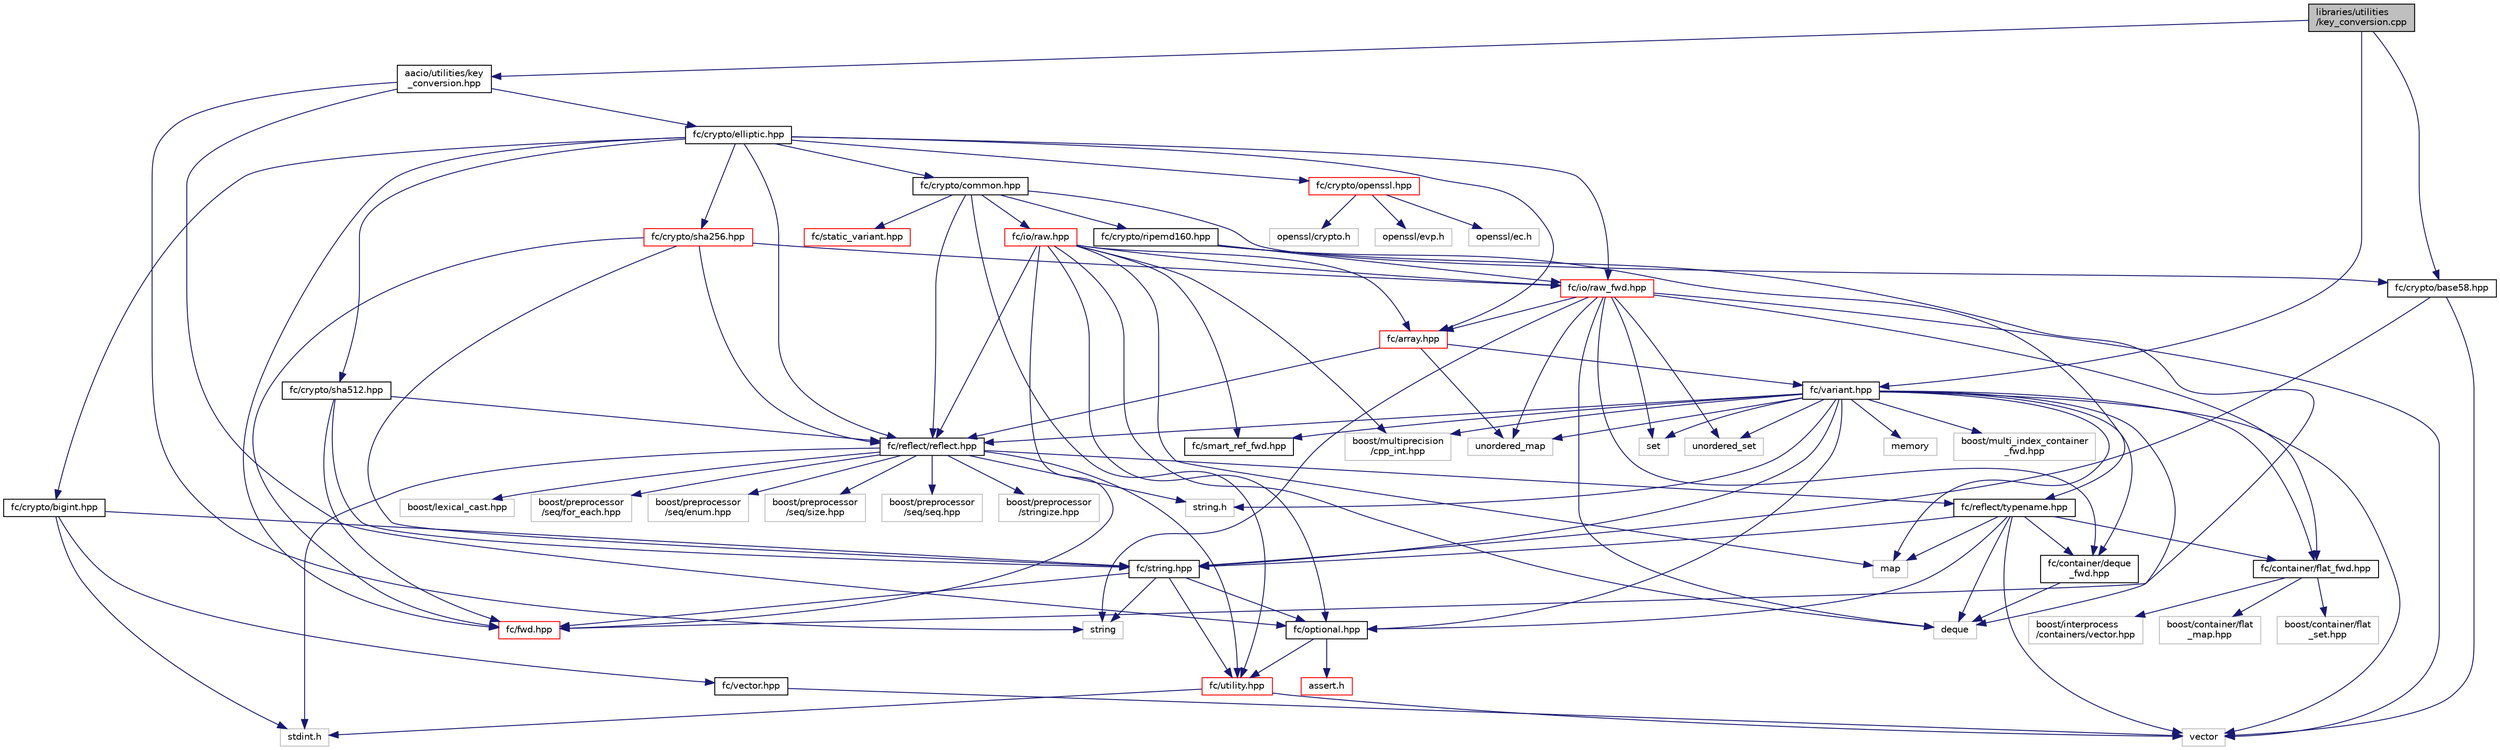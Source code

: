 digraph "libraries/utilities/key_conversion.cpp"
{
  edge [fontname="Helvetica",fontsize="10",labelfontname="Helvetica",labelfontsize="10"];
  node [fontname="Helvetica",fontsize="10",shape=record];
  Node0 [label="libraries/utilities\l/key_conversion.cpp",height=0.2,width=0.4,color="black", fillcolor="grey75", style="filled", fontcolor="black"];
  Node0 -> Node1 [color="midnightblue",fontsize="10",style="solid"];
  Node1 [label="aacio/utilities/key\l_conversion.hpp",height=0.2,width=0.4,color="black", fillcolor="white", style="filled",URL="$key__conversion_8hpp.html"];
  Node1 -> Node2 [color="midnightblue",fontsize="10",style="solid"];
  Node2 [label="string",height=0.2,width=0.4,color="grey75", fillcolor="white", style="filled"];
  Node1 -> Node3 [color="midnightblue",fontsize="10",style="solid"];
  Node3 [label="fc/crypto/elliptic.hpp",height=0.2,width=0.4,color="black", fillcolor="white", style="filled",URL="$elliptic_8hpp_source.html"];
  Node3 -> Node4 [color="midnightblue",fontsize="10",style="solid"];
  Node4 [label="fc/crypto/bigint.hpp",height=0.2,width=0.4,color="black", fillcolor="white", style="filled",URL="$bigint_8hpp_source.html"];
  Node4 -> Node5 [color="midnightblue",fontsize="10",style="solid"];
  Node5 [label="stdint.h",height=0.2,width=0.4,color="grey75", fillcolor="white", style="filled"];
  Node4 -> Node6 [color="midnightblue",fontsize="10",style="solid"];
  Node6 [label="fc/string.hpp",height=0.2,width=0.4,color="black", fillcolor="white", style="filled",URL="$string_8hpp_source.html"];
  Node6 -> Node7 [color="midnightblue",fontsize="10",style="solid"];
  Node7 [label="fc/utility.hpp",height=0.2,width=0.4,color="red", fillcolor="white", style="filled",URL="$utility_8hpp_source.html"];
  Node7 -> Node5 [color="midnightblue",fontsize="10",style="solid"];
  Node7 -> Node10 [color="midnightblue",fontsize="10",style="solid"];
  Node10 [label="vector",height=0.2,width=0.4,color="grey75", fillcolor="white", style="filled"];
  Node6 -> Node11 [color="midnightblue",fontsize="10",style="solid"];
  Node11 [label="fc/fwd.hpp",height=0.2,width=0.4,color="red", fillcolor="white", style="filled",URL="$fwd_8hpp_source.html"];
  Node6 -> Node13 [color="midnightblue",fontsize="10",style="solid"];
  Node13 [label="fc/optional.hpp",height=0.2,width=0.4,color="black", fillcolor="white", style="filled",URL="$libraries_2fc_2include_2fc_2optional_8hpp_source.html"];
  Node13 -> Node7 [color="midnightblue",fontsize="10",style="solid"];
  Node13 -> Node14 [color="midnightblue",fontsize="10",style="solid"];
  Node14 [label="assert.h",height=0.2,width=0.4,color="red", fillcolor="white", style="filled",URL="$assert_8h_source.html"];
  Node6 -> Node2 [color="midnightblue",fontsize="10",style="solid"];
  Node4 -> Node16 [color="midnightblue",fontsize="10",style="solid"];
  Node16 [label="fc/vector.hpp",height=0.2,width=0.4,color="black", fillcolor="white", style="filled",URL="$libraries_2fc_2include_2fc_2vector_8hpp_source.html"];
  Node16 -> Node10 [color="midnightblue",fontsize="10",style="solid"];
  Node3 -> Node17 [color="midnightblue",fontsize="10",style="solid"];
  Node17 [label="fc/crypto/common.hpp",height=0.2,width=0.4,color="black", fillcolor="white", style="filled",URL="$libraries_2fc_2include_2fc_2crypto_2common_8hpp_source.html"];
  Node17 -> Node18 [color="midnightblue",fontsize="10",style="solid"];
  Node18 [label="fc/crypto/ripemd160.hpp",height=0.2,width=0.4,color="black", fillcolor="white", style="filled",URL="$ripemd160_8hpp_source.html"];
  Node18 -> Node11 [color="midnightblue",fontsize="10",style="solid"];
  Node18 -> Node19 [color="midnightblue",fontsize="10",style="solid"];
  Node19 [label="fc/io/raw_fwd.hpp",height=0.2,width=0.4,color="red", fillcolor="white", style="filled",URL="$raw__fwd_8hpp_source.html"];
  Node19 -> Node20 [color="midnightblue",fontsize="10",style="solid"];
  Node20 [label="fc/container/flat_fwd.hpp",height=0.2,width=0.4,color="black", fillcolor="white", style="filled",URL="$flat__fwd_8hpp_source.html"];
  Node20 -> Node21 [color="midnightblue",fontsize="10",style="solid"];
  Node21 [label="boost/container/flat\l_map.hpp",height=0.2,width=0.4,color="grey75", fillcolor="white", style="filled"];
  Node20 -> Node22 [color="midnightblue",fontsize="10",style="solid"];
  Node22 [label="boost/container/flat\l_set.hpp",height=0.2,width=0.4,color="grey75", fillcolor="white", style="filled"];
  Node20 -> Node23 [color="midnightblue",fontsize="10",style="solid"];
  Node23 [label="boost/interprocess\l/containers/vector.hpp",height=0.2,width=0.4,color="grey75", fillcolor="white", style="filled"];
  Node19 -> Node24 [color="midnightblue",fontsize="10",style="solid"];
  Node24 [label="fc/container/deque\l_fwd.hpp",height=0.2,width=0.4,color="black", fillcolor="white", style="filled",URL="$deque__fwd_8hpp_source.html"];
  Node24 -> Node25 [color="midnightblue",fontsize="10",style="solid"];
  Node25 [label="deque",height=0.2,width=0.4,color="grey75", fillcolor="white", style="filled"];
  Node19 -> Node28 [color="midnightblue",fontsize="10",style="solid"];
  Node28 [label="fc/array.hpp",height=0.2,width=0.4,color="red", fillcolor="white", style="filled",URL="$array_8hpp_source.html"];
  Node28 -> Node30 [color="midnightblue",fontsize="10",style="solid"];
  Node30 [label="fc/variant.hpp",height=0.2,width=0.4,color="black", fillcolor="white", style="filled",URL="$variant_8hpp_source.html"];
  Node30 -> Node25 [color="midnightblue",fontsize="10",style="solid"];
  Node30 -> Node31 [color="midnightblue",fontsize="10",style="solid"];
  Node31 [label="map",height=0.2,width=0.4,color="grey75", fillcolor="white", style="filled"];
  Node30 -> Node32 [color="midnightblue",fontsize="10",style="solid"];
  Node32 [label="memory",height=0.2,width=0.4,color="grey75", fillcolor="white", style="filled"];
  Node30 -> Node33 [color="midnightblue",fontsize="10",style="solid"];
  Node33 [label="set",height=0.2,width=0.4,color="grey75", fillcolor="white", style="filled"];
  Node30 -> Node27 [color="midnightblue",fontsize="10",style="solid"];
  Node27 [label="unordered_map",height=0.2,width=0.4,color="grey75", fillcolor="white", style="filled"];
  Node30 -> Node34 [color="midnightblue",fontsize="10",style="solid"];
  Node34 [label="unordered_set",height=0.2,width=0.4,color="grey75", fillcolor="white", style="filled"];
  Node30 -> Node10 [color="midnightblue",fontsize="10",style="solid"];
  Node30 -> Node35 [color="midnightblue",fontsize="10",style="solid"];
  Node35 [label="string.h",height=0.2,width=0.4,color="grey75", fillcolor="white", style="filled"];
  Node30 -> Node13 [color="midnightblue",fontsize="10",style="solid"];
  Node30 -> Node6 [color="midnightblue",fontsize="10",style="solid"];
  Node30 -> Node24 [color="midnightblue",fontsize="10",style="solid"];
  Node30 -> Node20 [color="midnightblue",fontsize="10",style="solid"];
  Node30 -> Node36 [color="midnightblue",fontsize="10",style="solid"];
  Node36 [label="fc/smart_ref_fwd.hpp",height=0.2,width=0.4,color="black", fillcolor="white", style="filled",URL="$smart__ref__fwd_8hpp_source.html"];
  Node30 -> Node37 [color="midnightblue",fontsize="10",style="solid"];
  Node37 [label="boost/multi_index_container\l_fwd.hpp",height=0.2,width=0.4,color="grey75", fillcolor="white", style="filled"];
  Node30 -> Node38 [color="midnightblue",fontsize="10",style="solid"];
  Node38 [label="boost/multiprecision\l/cpp_int.hpp",height=0.2,width=0.4,color="grey75", fillcolor="white", style="filled"];
  Node30 -> Node39 [color="midnightblue",fontsize="10",style="solid"];
  Node39 [label="fc/reflect/reflect.hpp",height=0.2,width=0.4,color="black", fillcolor="white", style="filled",URL="$libraries_2fc_2include_2fc_2reflect_2reflect_8hpp_source.html"];
  Node39 -> Node7 [color="midnightblue",fontsize="10",style="solid"];
  Node39 -> Node40 [color="midnightblue",fontsize="10",style="solid"];
  Node40 [label="boost/lexical_cast.hpp",height=0.2,width=0.4,color="grey75", fillcolor="white", style="filled"];
  Node39 -> Node41 [color="midnightblue",fontsize="10",style="solid"];
  Node41 [label="boost/preprocessor\l/seq/for_each.hpp",height=0.2,width=0.4,color="grey75", fillcolor="white", style="filled"];
  Node39 -> Node42 [color="midnightblue",fontsize="10",style="solid"];
  Node42 [label="boost/preprocessor\l/seq/enum.hpp",height=0.2,width=0.4,color="grey75", fillcolor="white", style="filled"];
  Node39 -> Node43 [color="midnightblue",fontsize="10",style="solid"];
  Node43 [label="boost/preprocessor\l/seq/size.hpp",height=0.2,width=0.4,color="grey75", fillcolor="white", style="filled"];
  Node39 -> Node44 [color="midnightblue",fontsize="10",style="solid"];
  Node44 [label="boost/preprocessor\l/seq/seq.hpp",height=0.2,width=0.4,color="grey75", fillcolor="white", style="filled"];
  Node39 -> Node45 [color="midnightblue",fontsize="10",style="solid"];
  Node45 [label="boost/preprocessor\l/stringize.hpp",height=0.2,width=0.4,color="grey75", fillcolor="white", style="filled"];
  Node39 -> Node5 [color="midnightblue",fontsize="10",style="solid"];
  Node39 -> Node35 [color="midnightblue",fontsize="10",style="solid"];
  Node39 -> Node46 [color="midnightblue",fontsize="10",style="solid"];
  Node46 [label="fc/reflect/typename.hpp",height=0.2,width=0.4,color="black", fillcolor="white", style="filled",URL="$typename_8hpp_source.html"];
  Node46 -> Node25 [color="midnightblue",fontsize="10",style="solid"];
  Node46 -> Node31 [color="midnightblue",fontsize="10",style="solid"];
  Node46 -> Node10 [color="midnightblue",fontsize="10",style="solid"];
  Node46 -> Node6 [color="midnightblue",fontsize="10",style="solid"];
  Node46 -> Node13 [color="midnightblue",fontsize="10",style="solid"];
  Node46 -> Node20 [color="midnightblue",fontsize="10",style="solid"];
  Node46 -> Node24 [color="midnightblue",fontsize="10",style="solid"];
  Node28 -> Node39 [color="midnightblue",fontsize="10",style="solid"];
  Node28 -> Node27 [color="midnightblue",fontsize="10",style="solid"];
  Node19 -> Node25 [color="midnightblue",fontsize="10",style="solid"];
  Node19 -> Node10 [color="midnightblue",fontsize="10",style="solid"];
  Node19 -> Node2 [color="midnightblue",fontsize="10",style="solid"];
  Node19 -> Node34 [color="midnightblue",fontsize="10",style="solid"];
  Node19 -> Node27 [color="midnightblue",fontsize="10",style="solid"];
  Node19 -> Node33 [color="midnightblue",fontsize="10",style="solid"];
  Node18 -> Node46 [color="midnightblue",fontsize="10",style="solid"];
  Node17 -> Node39 [color="midnightblue",fontsize="10",style="solid"];
  Node17 -> Node63 [color="midnightblue",fontsize="10",style="solid"];
  Node63 [label="fc/crypto/base58.hpp",height=0.2,width=0.4,color="black", fillcolor="white", style="filled",URL="$base58_8hpp_source.html"];
  Node63 -> Node6 [color="midnightblue",fontsize="10",style="solid"];
  Node63 -> Node10 [color="midnightblue",fontsize="10",style="solid"];
  Node17 -> Node64 [color="midnightblue",fontsize="10",style="solid"];
  Node64 [label="fc/io/raw.hpp",height=0.2,width=0.4,color="red", fillcolor="white", style="filled",URL="$raw_8hpp_source.html"];
  Node64 -> Node39 [color="midnightblue",fontsize="10",style="solid"];
  Node64 -> Node13 [color="midnightblue",fontsize="10",style="solid"];
  Node64 -> Node11 [color="midnightblue",fontsize="10",style="solid"];
  Node64 -> Node36 [color="midnightblue",fontsize="10",style="solid"];
  Node64 -> Node28 [color="midnightblue",fontsize="10",style="solid"];
  Node64 -> Node19 [color="midnightblue",fontsize="10",style="solid"];
  Node64 -> Node31 [color="midnightblue",fontsize="10",style="solid"];
  Node64 -> Node25 [color="midnightblue",fontsize="10",style="solid"];
  Node64 -> Node38 [color="midnightblue",fontsize="10",style="solid"];
  Node17 -> Node7 [color="midnightblue",fontsize="10",style="solid"];
  Node17 -> Node72 [color="midnightblue",fontsize="10",style="solid"];
  Node72 [label="fc/static_variant.hpp",height=0.2,width=0.4,color="red", fillcolor="white", style="filled",URL="$static__variant_8hpp_source.html"];
  Node3 -> Node75 [color="midnightblue",fontsize="10",style="solid"];
  Node75 [label="fc/crypto/openssl.hpp",height=0.2,width=0.4,color="red", fillcolor="white", style="filled",URL="$openssl_8hpp.html"];
  Node75 -> Node76 [color="midnightblue",fontsize="10",style="solid"];
  Node76 [label="openssl/ec.h",height=0.2,width=0.4,color="grey75", fillcolor="white", style="filled"];
  Node75 -> Node77 [color="midnightblue",fontsize="10",style="solid"];
  Node77 [label="openssl/crypto.h",height=0.2,width=0.4,color="grey75", fillcolor="white", style="filled"];
  Node75 -> Node78 [color="midnightblue",fontsize="10",style="solid"];
  Node78 [label="openssl/evp.h",height=0.2,width=0.4,color="grey75", fillcolor="white", style="filled"];
  Node3 -> Node85 [color="midnightblue",fontsize="10",style="solid"];
  Node85 [label="fc/crypto/sha256.hpp",height=0.2,width=0.4,color="red", fillcolor="white", style="filled",URL="$sha256_8hpp_source.html"];
  Node85 -> Node11 [color="midnightblue",fontsize="10",style="solid"];
  Node85 -> Node6 [color="midnightblue",fontsize="10",style="solid"];
  Node85 -> Node19 [color="midnightblue",fontsize="10",style="solid"];
  Node85 -> Node39 [color="midnightblue",fontsize="10",style="solid"];
  Node3 -> Node87 [color="midnightblue",fontsize="10",style="solid"];
  Node87 [label="fc/crypto/sha512.hpp",height=0.2,width=0.4,color="black", fillcolor="white", style="filled",URL="$sha512_8hpp_source.html"];
  Node87 -> Node11 [color="midnightblue",fontsize="10",style="solid"];
  Node87 -> Node6 [color="midnightblue",fontsize="10",style="solid"];
  Node87 -> Node39 [color="midnightblue",fontsize="10",style="solid"];
  Node3 -> Node11 [color="midnightblue",fontsize="10",style="solid"];
  Node3 -> Node28 [color="midnightblue",fontsize="10",style="solid"];
  Node3 -> Node19 [color="midnightblue",fontsize="10",style="solid"];
  Node3 -> Node39 [color="midnightblue",fontsize="10",style="solid"];
  Node1 -> Node13 [color="midnightblue",fontsize="10",style="solid"];
  Node0 -> Node63 [color="midnightblue",fontsize="10",style="solid"];
  Node0 -> Node30 [color="midnightblue",fontsize="10",style="solid"];
}
